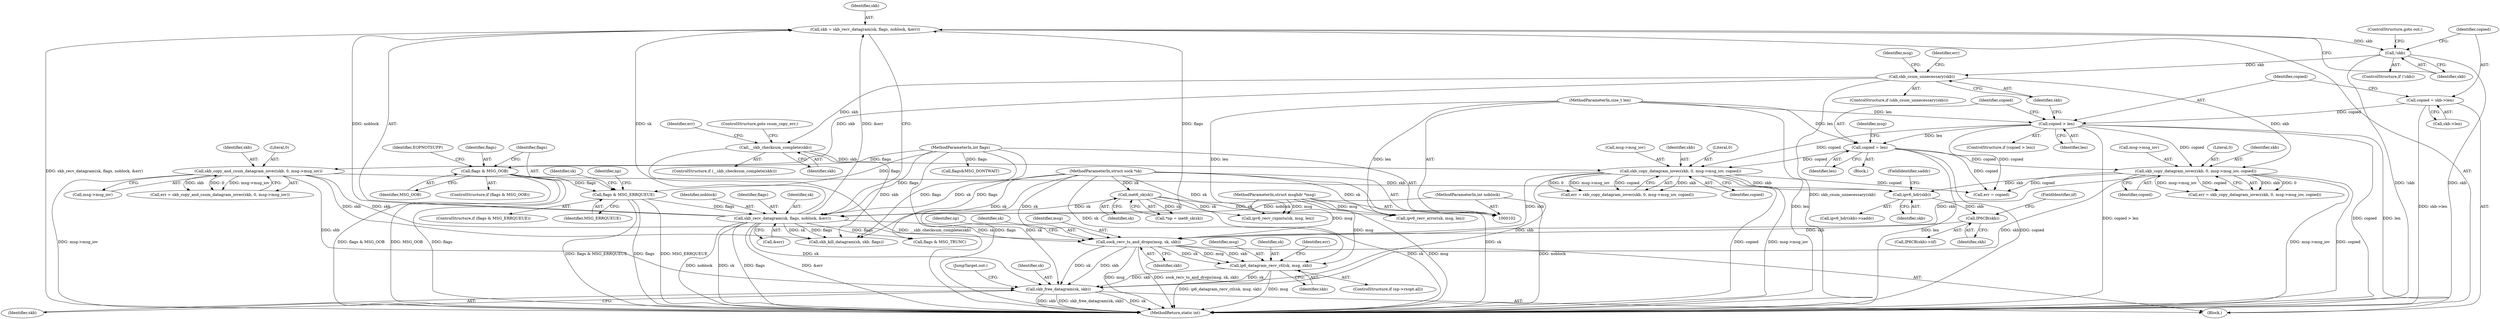 digraph "0_linux_bceaa90240b6019ed73b49965eac7d167610be69_3@API" {
"1000298" [label="(Call,ip6_datagram_recv_ctl(sk, msg, skb))"];
"1000288" [label="(Call,sock_recv_ts_and_drops(msg, sk, skb))"];
"1000105" [label="(MethodParameterIn,struct msghdr *msg)"];
"1000162" [label="(Call,skb_recv_datagram(sk, flags, noblock, &err))"];
"1000114" [label="(Call,inet6_sk(sk))"];
"1000104" [label="(MethodParameterIn,struct sock *sk)"];
"1000135" [label="(Call,flags & MSG_ERRQUEUE)"];
"1000128" [label="(Call,flags & MSG_OOB)"];
"1000108" [label="(MethodParameterIn,int flags)"];
"1000107" [label="(MethodParameterIn,int noblock)"];
"1000279" [label="(Call,IP6CB(skb))"];
"1000261" [label="(Call,ipv6_hdr(skb))"];
"1000228" [label="(Call,skb_copy_and_csum_datagram_iovec(skb, 0, msg->msg_iov))"];
"1000191" [label="(Call,skb_csum_unnecessary(skb))"];
"1000169" [label="(Call,!skb)"];
"1000160" [label="(Call,skb = skb_recv_datagram(sk, flags, noblock, &err))"];
"1000217" [label="(Call,skb_copy_datagram_iovec(skb, 0, msg->msg_iov, copied))"];
"1000212" [label="(Call,__skb_checksum_complete(skb))"];
"1000178" [label="(Call,copied > len)"];
"1000172" [label="(Call,copied = skb->len)"];
"1000106" [label="(MethodParameterIn,size_t len)"];
"1000182" [label="(Call,copied = len)"];
"1000196" [label="(Call,skb_copy_datagram_iovec(skb, 0, msg->msg_iov, copied))"];
"1000315" [label="(Call,skb_free_datagram(sk, skb))"];
"1000171" [label="(ControlStructure,goto out;)"];
"1000162" [label="(Call,skb_recv_datagram(sk, flags, noblock, &err))"];
"1000160" [label="(Call,skb = skb_recv_datagram(sk, flags, noblock, &err))"];
"1000202" [label="(Identifier,copied)"];
"1000295" [label="(Identifier,np)"];
"1000156" [label="(Call,ipv6_recv_rxpmtu(sk, msg, len))"];
"1000129" [label="(Identifier,flags)"];
"1000184" [label="(Identifier,len)"];
"1000165" [label="(Identifier,noblock)"];
"1000302" [label="(Call,err = copied)"];
"1000300" [label="(Identifier,msg)"];
"1000212" [label="(Call,__skb_checksum_complete(skb))"];
"1000194" [label="(Call,err = skb_copy_datagram_iovec(skb, 0, msg->msg_iov, copied))"];
"1000223" [label="(Identifier,copied)"];
"1000218" [label="(Identifier,skb)"];
"1000139" [label="(Call,ipv6_recv_error(sk, msg, len))"];
"1000262" [label="(Identifier,skb)"];
"1000260" [label="(Call,ipv6_hdr(skb)->saddr)"];
"1000187" [label="(Identifier,msg)"];
"1000106" [label="(MethodParameterIn,size_t len)"];
"1000301" [label="(Identifier,skb)"];
"1000183" [label="(Identifier,copied)"];
"1000140" [label="(Identifier,sk)"];
"1000172" [label="(Call,copied = skb->len)"];
"1000215" [label="(Call,err = skb_copy_datagram_iovec(skb, 0, msg->msg_iov, copied))"];
"1000281" [label="(FieldIdentifier,iif)"];
"1000168" [label="(ControlStructure,if (!skb))"];
"1000181" [label="(Block,)"];
"1000217" [label="(Call,skb_copy_datagram_iovec(skb, 0, msg->msg_iov, copied))"];
"1000174" [label="(Call,skb->len)"];
"1000137" [label="(Identifier,MSG_ERRQUEUE)"];
"1000288" [label="(Call,sock_recv_ts_and_drops(msg, sk, skb))"];
"1000261" [label="(Call,ipv6_hdr(skb))"];
"1000318" [label="(JumpTarget,out:)"];
"1000214" [label="(ControlStructure,goto csum_copy_err;)"];
"1000146" [label="(Identifier,np)"];
"1000198" [label="(Literal,0)"];
"1000213" [label="(Identifier,skb)"];
"1000306" [label="(Call,flags & MSG_TRUNC)"];
"1000127" [label="(ControlStructure,if (flags & MSG_OOB))"];
"1000178" [label="(Call,copied > len)"];
"1000292" [label="(ControlStructure,if (np->rxopt.all))"];
"1000228" [label="(Call,skb_copy_and_csum_datagram_iovec(skb, 0, msg->msg_iov))"];
"1000170" [label="(Identifier,skb)"];
"1000161" [label="(Identifier,skb)"];
"1000115" [label="(Identifier,sk)"];
"1000166" [label="(Call,&err)"];
"1000337" [label="(MethodReturn,static int)"];
"1000128" [label="(Call,flags & MSG_OOB)"];
"1000173" [label="(Identifier,copied)"];
"1000299" [label="(Identifier,sk)"];
"1000134" [label="(ControlStructure,if (flags & MSG_ERRQUEUE))"];
"1000322" [label="(Call,skb_kill_datagram(sk, skb, flags))"];
"1000315" [label="(Call,skb_free_datagram(sk, skb))"];
"1000169" [label="(Call,!skb)"];
"1000280" [label="(Identifier,skb)"];
"1000290" [label="(Identifier,sk)"];
"1000196" [label="(Call,skb_copy_datagram_iovec(skb, 0, msg->msg_iov, copied))"];
"1000316" [label="(Identifier,sk)"];
"1000289" [label="(Identifier,msg)"];
"1000303" [label="(Identifier,err)"];
"1000219" [label="(Literal,0)"];
"1000164" [label="(Identifier,flags)"];
"1000229" [label="(Identifier,skb)"];
"1000192" [label="(Identifier,skb)"];
"1000177" [label="(ControlStructure,if (copied > len))"];
"1000195" [label="(Identifier,err)"];
"1000231" [label="(Call,msg->msg_iov)"];
"1000112" [label="(Call,*np = inet6_sk(sk))"];
"1000105" [label="(MethodParameterIn,struct msghdr *msg)"];
"1000182" [label="(Call,copied = len)"];
"1000104" [label="(MethodParameterIn,struct sock *sk)"];
"1000278" [label="(Call,IP6CB(skb)->iif)"];
"1000179" [label="(Identifier,copied)"];
"1000279" [label="(Call,IP6CB(skb))"];
"1000298" [label="(Call,ip6_datagram_recv_ctl(sk, msg, skb))"];
"1000226" [label="(Call,err = skb_copy_and_csum_datagram_iovec(skb, 0, msg->msg_iov))"];
"1000135" [label="(Call,flags & MSG_ERRQUEUE)"];
"1000207" [label="(Identifier,msg)"];
"1000130" [label="(Identifier,MSG_OOB)"];
"1000211" [label="(ControlStructure,if (__skb_checksum_complete(skb)))"];
"1000291" [label="(Identifier,skb)"];
"1000317" [label="(Identifier,skb)"];
"1000329" [label="(Call,flags&MSG_DONTWAIT)"];
"1000197" [label="(Identifier,skb)"];
"1000180" [label="(Identifier,len)"];
"1000216" [label="(Identifier,err)"];
"1000114" [label="(Call,inet6_sk(sk))"];
"1000163" [label="(Identifier,sk)"];
"1000107" [label="(MethodParameterIn,int noblock)"];
"1000190" [label="(ControlStructure,if (skb_csum_unnecessary(skb)))"];
"1000136" [label="(Identifier,flags)"];
"1000191" [label="(Call,skb_csum_unnecessary(skb))"];
"1000133" [label="(Identifier,EOPNOTSUPP)"];
"1000263" [label="(FieldIdentifier,saddr)"];
"1000220" [label="(Call,msg->msg_iov)"];
"1000199" [label="(Call,msg->msg_iov)"];
"1000230" [label="(Literal,0)"];
"1000108" [label="(MethodParameterIn,int flags)"];
"1000110" [label="(Block,)"];
"1000298" -> "1000292"  [label="AST: "];
"1000298" -> "1000301"  [label="CFG: "];
"1000299" -> "1000298"  [label="AST: "];
"1000300" -> "1000298"  [label="AST: "];
"1000301" -> "1000298"  [label="AST: "];
"1000303" -> "1000298"  [label="CFG: "];
"1000298" -> "1000337"  [label="DDG: ip6_datagram_recv_ctl(sk, msg, skb)"];
"1000298" -> "1000337"  [label="DDG: msg"];
"1000288" -> "1000298"  [label="DDG: sk"];
"1000288" -> "1000298"  [label="DDG: msg"];
"1000288" -> "1000298"  [label="DDG: skb"];
"1000104" -> "1000298"  [label="DDG: sk"];
"1000105" -> "1000298"  [label="DDG: msg"];
"1000298" -> "1000315"  [label="DDG: sk"];
"1000298" -> "1000315"  [label="DDG: skb"];
"1000288" -> "1000110"  [label="AST: "];
"1000288" -> "1000291"  [label="CFG: "];
"1000289" -> "1000288"  [label="AST: "];
"1000290" -> "1000288"  [label="AST: "];
"1000291" -> "1000288"  [label="AST: "];
"1000295" -> "1000288"  [label="CFG: "];
"1000288" -> "1000337"  [label="DDG: msg"];
"1000288" -> "1000337"  [label="DDG: sock_recv_ts_and_drops(msg, sk, skb)"];
"1000105" -> "1000288"  [label="DDG: msg"];
"1000162" -> "1000288"  [label="DDG: sk"];
"1000104" -> "1000288"  [label="DDG: sk"];
"1000279" -> "1000288"  [label="DDG: skb"];
"1000228" -> "1000288"  [label="DDG: skb"];
"1000217" -> "1000288"  [label="DDG: skb"];
"1000196" -> "1000288"  [label="DDG: skb"];
"1000288" -> "1000315"  [label="DDG: sk"];
"1000288" -> "1000315"  [label="DDG: skb"];
"1000105" -> "1000102"  [label="AST: "];
"1000105" -> "1000337"  [label="DDG: msg"];
"1000105" -> "1000139"  [label="DDG: msg"];
"1000105" -> "1000156"  [label="DDG: msg"];
"1000162" -> "1000160"  [label="AST: "];
"1000162" -> "1000166"  [label="CFG: "];
"1000163" -> "1000162"  [label="AST: "];
"1000164" -> "1000162"  [label="AST: "];
"1000165" -> "1000162"  [label="AST: "];
"1000166" -> "1000162"  [label="AST: "];
"1000160" -> "1000162"  [label="CFG: "];
"1000162" -> "1000337"  [label="DDG: flags"];
"1000162" -> "1000337"  [label="DDG: &err"];
"1000162" -> "1000337"  [label="DDG: sk"];
"1000162" -> "1000337"  [label="DDG: noblock"];
"1000162" -> "1000160"  [label="DDG: sk"];
"1000162" -> "1000160"  [label="DDG: flags"];
"1000162" -> "1000160"  [label="DDG: noblock"];
"1000162" -> "1000160"  [label="DDG: &err"];
"1000114" -> "1000162"  [label="DDG: sk"];
"1000104" -> "1000162"  [label="DDG: sk"];
"1000135" -> "1000162"  [label="DDG: flags"];
"1000108" -> "1000162"  [label="DDG: flags"];
"1000107" -> "1000162"  [label="DDG: noblock"];
"1000162" -> "1000306"  [label="DDG: flags"];
"1000162" -> "1000315"  [label="DDG: sk"];
"1000162" -> "1000322"  [label="DDG: sk"];
"1000162" -> "1000322"  [label="DDG: flags"];
"1000114" -> "1000112"  [label="AST: "];
"1000114" -> "1000115"  [label="CFG: "];
"1000115" -> "1000114"  [label="AST: "];
"1000112" -> "1000114"  [label="CFG: "];
"1000114" -> "1000337"  [label="DDG: sk"];
"1000114" -> "1000112"  [label="DDG: sk"];
"1000104" -> "1000114"  [label="DDG: sk"];
"1000114" -> "1000139"  [label="DDG: sk"];
"1000114" -> "1000156"  [label="DDG: sk"];
"1000104" -> "1000102"  [label="AST: "];
"1000104" -> "1000337"  [label="DDG: sk"];
"1000104" -> "1000139"  [label="DDG: sk"];
"1000104" -> "1000156"  [label="DDG: sk"];
"1000104" -> "1000315"  [label="DDG: sk"];
"1000104" -> "1000322"  [label="DDG: sk"];
"1000135" -> "1000134"  [label="AST: "];
"1000135" -> "1000137"  [label="CFG: "];
"1000136" -> "1000135"  [label="AST: "];
"1000137" -> "1000135"  [label="AST: "];
"1000140" -> "1000135"  [label="CFG: "];
"1000146" -> "1000135"  [label="CFG: "];
"1000135" -> "1000337"  [label="DDG: flags & MSG_ERRQUEUE"];
"1000135" -> "1000337"  [label="DDG: flags"];
"1000135" -> "1000337"  [label="DDG: MSG_ERRQUEUE"];
"1000128" -> "1000135"  [label="DDG: flags"];
"1000108" -> "1000135"  [label="DDG: flags"];
"1000128" -> "1000127"  [label="AST: "];
"1000128" -> "1000130"  [label="CFG: "];
"1000129" -> "1000128"  [label="AST: "];
"1000130" -> "1000128"  [label="AST: "];
"1000133" -> "1000128"  [label="CFG: "];
"1000136" -> "1000128"  [label="CFG: "];
"1000128" -> "1000337"  [label="DDG: MSG_OOB"];
"1000128" -> "1000337"  [label="DDG: flags"];
"1000128" -> "1000337"  [label="DDG: flags & MSG_OOB"];
"1000108" -> "1000128"  [label="DDG: flags"];
"1000108" -> "1000102"  [label="AST: "];
"1000108" -> "1000337"  [label="DDG: flags"];
"1000108" -> "1000306"  [label="DDG: flags"];
"1000108" -> "1000322"  [label="DDG: flags"];
"1000108" -> "1000329"  [label="DDG: flags"];
"1000107" -> "1000102"  [label="AST: "];
"1000107" -> "1000337"  [label="DDG: noblock"];
"1000279" -> "1000278"  [label="AST: "];
"1000279" -> "1000280"  [label="CFG: "];
"1000280" -> "1000279"  [label="AST: "];
"1000281" -> "1000279"  [label="CFG: "];
"1000261" -> "1000279"  [label="DDG: skb"];
"1000261" -> "1000260"  [label="AST: "];
"1000261" -> "1000262"  [label="CFG: "];
"1000262" -> "1000261"  [label="AST: "];
"1000263" -> "1000261"  [label="CFG: "];
"1000228" -> "1000261"  [label="DDG: skb"];
"1000217" -> "1000261"  [label="DDG: skb"];
"1000196" -> "1000261"  [label="DDG: skb"];
"1000228" -> "1000226"  [label="AST: "];
"1000228" -> "1000231"  [label="CFG: "];
"1000229" -> "1000228"  [label="AST: "];
"1000230" -> "1000228"  [label="AST: "];
"1000231" -> "1000228"  [label="AST: "];
"1000226" -> "1000228"  [label="CFG: "];
"1000228" -> "1000337"  [label="DDG: msg->msg_iov"];
"1000228" -> "1000226"  [label="DDG: skb"];
"1000228" -> "1000226"  [label="DDG: 0"];
"1000228" -> "1000226"  [label="DDG: msg->msg_iov"];
"1000191" -> "1000228"  [label="DDG: skb"];
"1000228" -> "1000315"  [label="DDG: skb"];
"1000228" -> "1000322"  [label="DDG: skb"];
"1000191" -> "1000190"  [label="AST: "];
"1000191" -> "1000192"  [label="CFG: "];
"1000192" -> "1000191"  [label="AST: "];
"1000195" -> "1000191"  [label="CFG: "];
"1000207" -> "1000191"  [label="CFG: "];
"1000191" -> "1000337"  [label="DDG: skb_csum_unnecessary(skb)"];
"1000169" -> "1000191"  [label="DDG: skb"];
"1000191" -> "1000196"  [label="DDG: skb"];
"1000191" -> "1000212"  [label="DDG: skb"];
"1000169" -> "1000168"  [label="AST: "];
"1000169" -> "1000170"  [label="CFG: "];
"1000170" -> "1000169"  [label="AST: "];
"1000171" -> "1000169"  [label="CFG: "];
"1000173" -> "1000169"  [label="CFG: "];
"1000169" -> "1000337"  [label="DDG: !skb"];
"1000169" -> "1000337"  [label="DDG: skb"];
"1000160" -> "1000169"  [label="DDG: skb"];
"1000160" -> "1000110"  [label="AST: "];
"1000161" -> "1000160"  [label="AST: "];
"1000170" -> "1000160"  [label="CFG: "];
"1000160" -> "1000337"  [label="DDG: skb_recv_datagram(sk, flags, noblock, &err)"];
"1000217" -> "1000215"  [label="AST: "];
"1000217" -> "1000223"  [label="CFG: "];
"1000218" -> "1000217"  [label="AST: "];
"1000219" -> "1000217"  [label="AST: "];
"1000220" -> "1000217"  [label="AST: "];
"1000223" -> "1000217"  [label="AST: "];
"1000215" -> "1000217"  [label="CFG: "];
"1000217" -> "1000337"  [label="DDG: copied"];
"1000217" -> "1000337"  [label="DDG: msg->msg_iov"];
"1000217" -> "1000215"  [label="DDG: skb"];
"1000217" -> "1000215"  [label="DDG: 0"];
"1000217" -> "1000215"  [label="DDG: msg->msg_iov"];
"1000217" -> "1000215"  [label="DDG: copied"];
"1000212" -> "1000217"  [label="DDG: skb"];
"1000178" -> "1000217"  [label="DDG: copied"];
"1000182" -> "1000217"  [label="DDG: copied"];
"1000217" -> "1000302"  [label="DDG: copied"];
"1000217" -> "1000315"  [label="DDG: skb"];
"1000212" -> "1000211"  [label="AST: "];
"1000212" -> "1000213"  [label="CFG: "];
"1000213" -> "1000212"  [label="AST: "];
"1000214" -> "1000212"  [label="CFG: "];
"1000216" -> "1000212"  [label="CFG: "];
"1000212" -> "1000337"  [label="DDG: __skb_checksum_complete(skb)"];
"1000212" -> "1000322"  [label="DDG: skb"];
"1000178" -> "1000177"  [label="AST: "];
"1000178" -> "1000180"  [label="CFG: "];
"1000179" -> "1000178"  [label="AST: "];
"1000180" -> "1000178"  [label="AST: "];
"1000183" -> "1000178"  [label="CFG: "];
"1000192" -> "1000178"  [label="CFG: "];
"1000178" -> "1000337"  [label="DDG: copied > len"];
"1000178" -> "1000337"  [label="DDG: copied"];
"1000178" -> "1000337"  [label="DDG: len"];
"1000172" -> "1000178"  [label="DDG: copied"];
"1000106" -> "1000178"  [label="DDG: len"];
"1000178" -> "1000182"  [label="DDG: len"];
"1000178" -> "1000196"  [label="DDG: copied"];
"1000178" -> "1000302"  [label="DDG: copied"];
"1000172" -> "1000110"  [label="AST: "];
"1000172" -> "1000174"  [label="CFG: "];
"1000173" -> "1000172"  [label="AST: "];
"1000174" -> "1000172"  [label="AST: "];
"1000179" -> "1000172"  [label="CFG: "];
"1000172" -> "1000337"  [label="DDG: skb->len"];
"1000106" -> "1000102"  [label="AST: "];
"1000106" -> "1000337"  [label="DDG: len"];
"1000106" -> "1000139"  [label="DDG: len"];
"1000106" -> "1000156"  [label="DDG: len"];
"1000106" -> "1000182"  [label="DDG: len"];
"1000182" -> "1000181"  [label="AST: "];
"1000182" -> "1000184"  [label="CFG: "];
"1000183" -> "1000182"  [label="AST: "];
"1000184" -> "1000182"  [label="AST: "];
"1000187" -> "1000182"  [label="CFG: "];
"1000182" -> "1000337"  [label="DDG: len"];
"1000182" -> "1000337"  [label="DDG: copied"];
"1000182" -> "1000196"  [label="DDG: copied"];
"1000182" -> "1000302"  [label="DDG: copied"];
"1000196" -> "1000194"  [label="AST: "];
"1000196" -> "1000202"  [label="CFG: "];
"1000197" -> "1000196"  [label="AST: "];
"1000198" -> "1000196"  [label="AST: "];
"1000199" -> "1000196"  [label="AST: "];
"1000202" -> "1000196"  [label="AST: "];
"1000194" -> "1000196"  [label="CFG: "];
"1000196" -> "1000337"  [label="DDG: msg->msg_iov"];
"1000196" -> "1000337"  [label="DDG: copied"];
"1000196" -> "1000194"  [label="DDG: skb"];
"1000196" -> "1000194"  [label="DDG: 0"];
"1000196" -> "1000194"  [label="DDG: msg->msg_iov"];
"1000196" -> "1000194"  [label="DDG: copied"];
"1000196" -> "1000302"  [label="DDG: copied"];
"1000196" -> "1000315"  [label="DDG: skb"];
"1000315" -> "1000110"  [label="AST: "];
"1000315" -> "1000317"  [label="CFG: "];
"1000316" -> "1000315"  [label="AST: "];
"1000317" -> "1000315"  [label="AST: "];
"1000318" -> "1000315"  [label="CFG: "];
"1000315" -> "1000337"  [label="DDG: skb_free_datagram(sk, skb)"];
"1000315" -> "1000337"  [label="DDG: sk"];
"1000315" -> "1000337"  [label="DDG: skb"];
}
